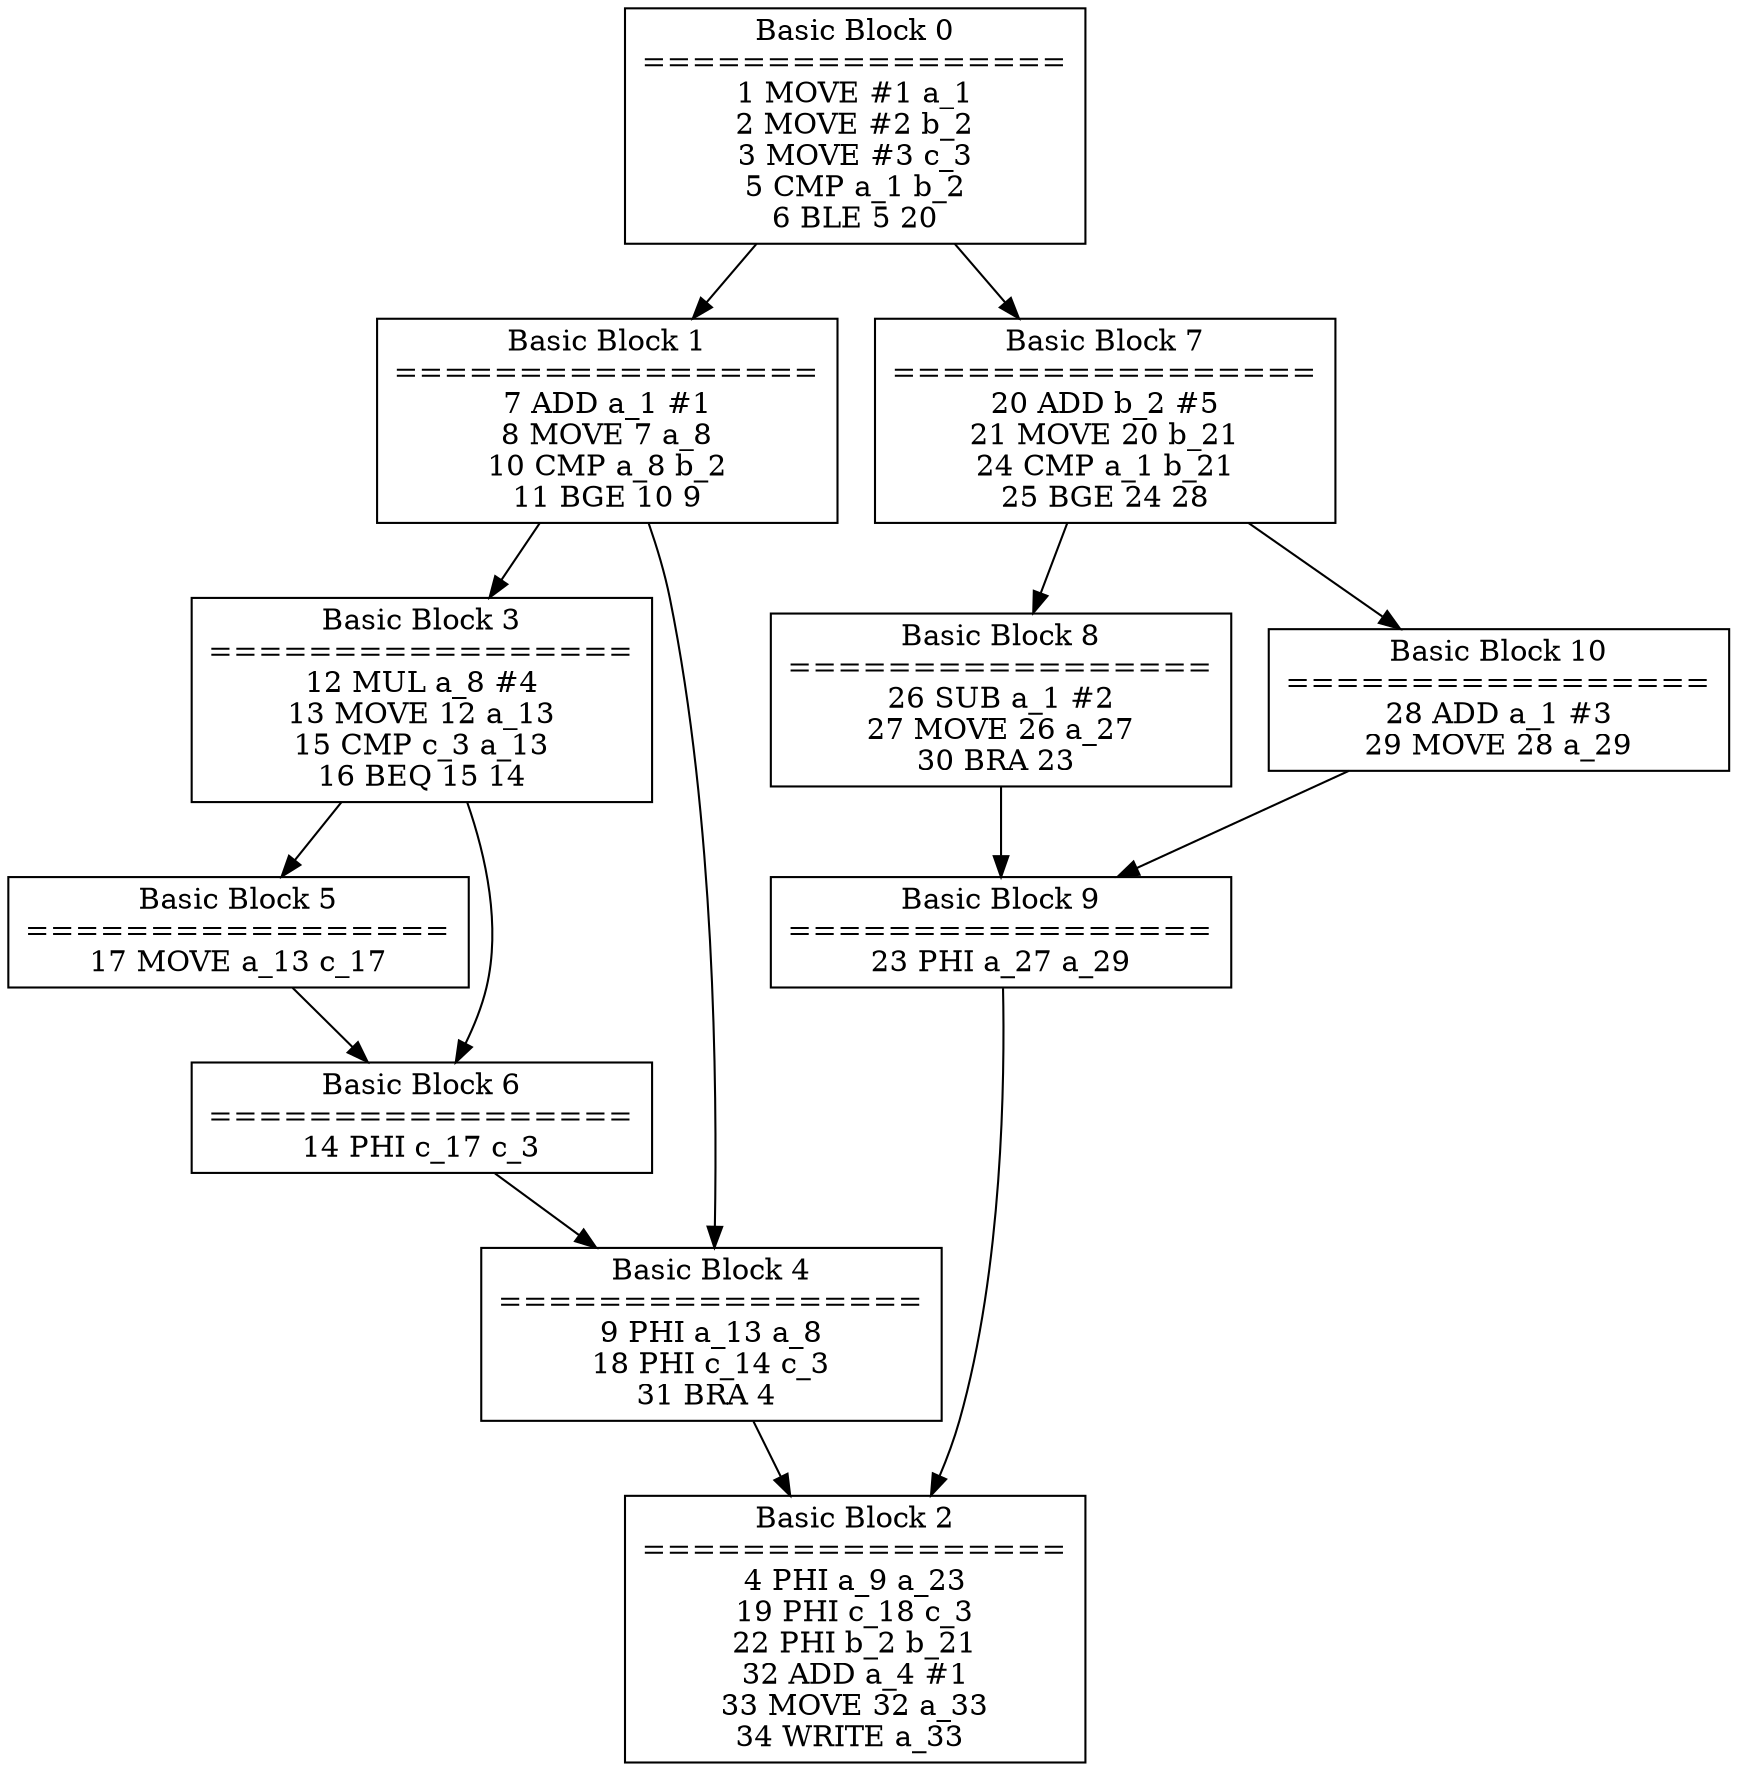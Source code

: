 digraph foo {

"Basic Block 0" [shape=box, label="Basic Block 0
=================
1 MOVE #1 a_1
2 MOVE #2 b_2
3 MOVE #3 c_3
5 CMP a_1 b_2
6 BLE 5 20
"];
"Basic Block 1" [shape=box, label="Basic Block 1
=================
7 ADD a_1 #1
8 MOVE 7 a_8
10 CMP a_8 b_2
11 BGE 10 9
"];
"Basic Block 2" [shape=box, label="Basic Block 2
=================
4 PHI a_9 a_23
19 PHI c_18 c_3
22 PHI b_2 b_21
32 ADD a_4 #1
33 MOVE 32 a_33
34 WRITE a_33 
"];
"Basic Block 3" [shape=box, label="Basic Block 3
=================
12 MUL a_8 #4
13 MOVE 12 a_13
15 CMP c_3 a_13
16 BEQ 15 14
"];
"Basic Block 4" [shape=box, label="Basic Block 4
=================
9 PHI a_13 a_8
18 PHI c_14 c_3
31 BRA 4 
"];
"Basic Block 5" [shape=box, label="Basic Block 5
=================
17 MOVE a_13 c_17
"];
"Basic Block 6" [shape=box, label="Basic Block 6
=================
14 PHI c_17 c_3
"];
"Basic Block 7" [shape=box, label="Basic Block 7
=================
20 ADD b_2 #5
21 MOVE 20 b_21
24 CMP a_1 b_21
25 BGE 24 28
"];
"Basic Block 8" [shape=box, label="Basic Block 8
=================
26 SUB a_1 #2
27 MOVE 26 a_27
30 BRA 23 
"];
"Basic Block 9" [shape=box, label="Basic Block 9
=================
23 PHI a_27 a_29
"];
"Basic Block 10" [shape=box, label="Basic Block 10
=================
28 ADD a_1 #3
29 MOVE 28 a_29
"];

"Basic Block 0" -> "Basic Block 1";
"Basic Block 0" -> "Basic Block 7";
"Basic Block 1" -> "Basic Block 3";
"Basic Block 1" -> "Basic Block 4";
"Basic Block 3" -> "Basic Block 5";
"Basic Block 3" -> "Basic Block 6";
"Basic Block 4" -> "Basic Block 2";
"Basic Block 5" -> "Basic Block 6";
"Basic Block 6" -> "Basic Block 4";
"Basic Block 7" -> "Basic Block 8";
"Basic Block 7" -> "Basic Block 10";
"Basic Block 8" -> "Basic Block 9";
"Basic Block 9" -> "Basic Block 2";
"Basic Block 10" -> "Basic Block 9";

}